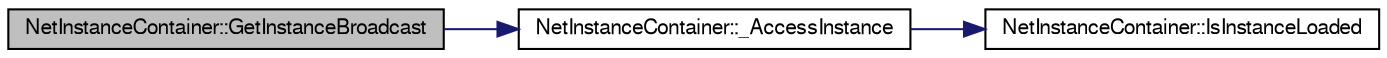 digraph G
{
  edge [fontname="FreeSans",fontsize="10",labelfontname="FreeSans",labelfontsize="10"];
  node [fontname="FreeSans",fontsize="10",shape=record];
  rankdir=LR;
  Node1 [label="NetInstanceContainer::GetInstanceBroadcast",height=0.2,width=0.4,color="black", fillcolor="grey75", style="filled" fontcolor="black"];
  Node1 -> Node2 [color="midnightblue",fontsize="10",style="solid",fontname="FreeSans"];
  Node2 [label="NetInstanceContainer::_AccessInstance",height=0.2,width=0.4,color="black", fillcolor="white", style="filled",URL="$class_net_instance_container.html#a5e1db730f50074184872d7225b44e5f2"];
  Node2 -> Node3 [color="midnightblue",fontsize="10",style="solid",fontname="FreeSans"];
  Node3 [label="NetInstanceContainer::IsInstanceLoaded",height=0.2,width=0.4,color="black", fillcolor="white", style="filled",URL="$class_net_instance_container.html#aa53ea46b242e87b984f7a404c1a3bbca"];
}
